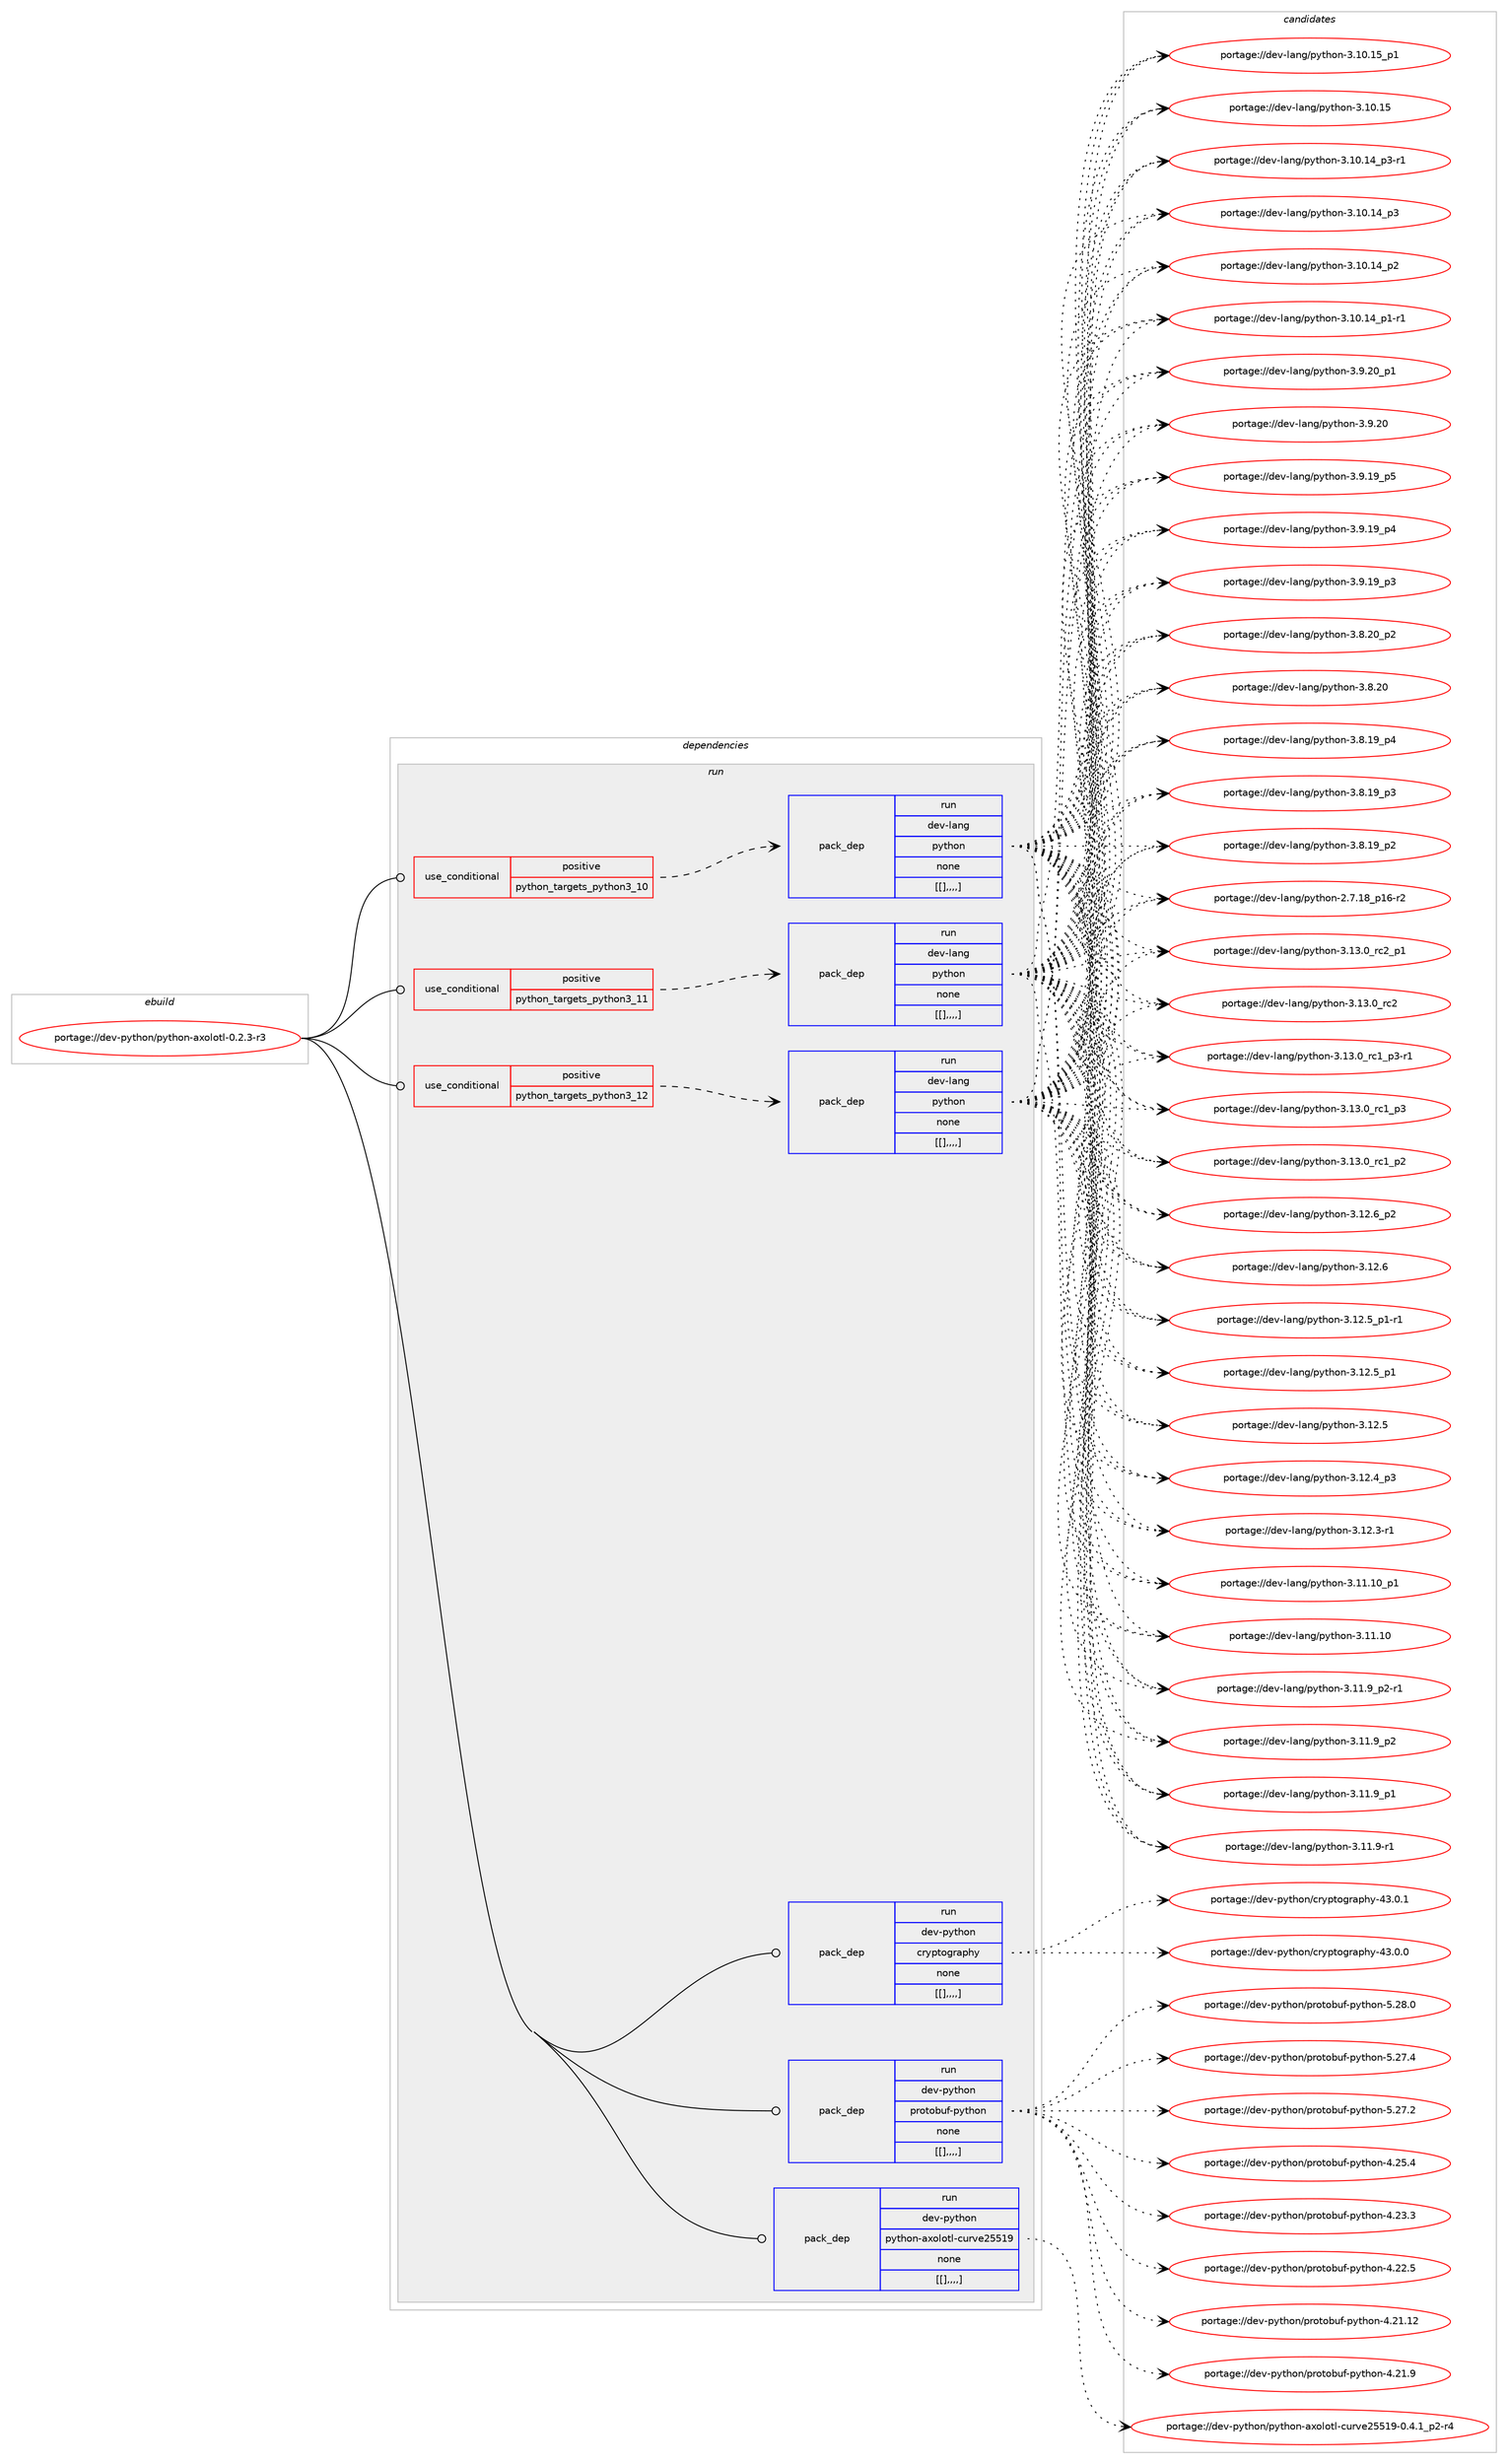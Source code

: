 digraph prolog {

# *************
# Graph options
# *************

newrank=true;
concentrate=true;
compound=true;
graph [rankdir=LR,fontname=Helvetica,fontsize=10,ranksep=1.5];#, ranksep=2.5, nodesep=0.2];
edge  [arrowhead=vee];
node  [fontname=Helvetica,fontsize=10];

# **********
# The ebuild
# **********

subgraph cluster_leftcol {
color=gray;
label=<<i>ebuild</i>>;
id [label="portage://dev-python/python-axolotl-0.2.3-r3", color=red, width=4, href="../dev-python/python-axolotl-0.2.3-r3.svg"];
}

# ****************
# The dependencies
# ****************

subgraph cluster_midcol {
color=gray;
label=<<i>dependencies</i>>;
subgraph cluster_compile {
fillcolor="#eeeeee";
style=filled;
label=<<i>compile</i>>;
}
subgraph cluster_compileandrun {
fillcolor="#eeeeee";
style=filled;
label=<<i>compile and run</i>>;
}
subgraph cluster_run {
fillcolor="#eeeeee";
style=filled;
label=<<i>run</i>>;
subgraph cond39777 {
dependency162740 [label=<<TABLE BORDER="0" CELLBORDER="1" CELLSPACING="0" CELLPADDING="4"><TR><TD ROWSPAN="3" CELLPADDING="10">use_conditional</TD></TR><TR><TD>positive</TD></TR><TR><TD>python_targets_python3_10</TD></TR></TABLE>>, shape=none, color=red];
subgraph pack121710 {
dependency162741 [label=<<TABLE BORDER="0" CELLBORDER="1" CELLSPACING="0" CELLPADDING="4" WIDTH="220"><TR><TD ROWSPAN="6" CELLPADDING="30">pack_dep</TD></TR><TR><TD WIDTH="110">run</TD></TR><TR><TD>dev-lang</TD></TR><TR><TD>python</TD></TR><TR><TD>none</TD></TR><TR><TD>[[],,,,]</TD></TR></TABLE>>, shape=none, color=blue];
}
dependency162740:e -> dependency162741:w [weight=20,style="dashed",arrowhead="vee"];
}
id:e -> dependency162740:w [weight=20,style="solid",arrowhead="odot"];
subgraph cond39778 {
dependency162742 [label=<<TABLE BORDER="0" CELLBORDER="1" CELLSPACING="0" CELLPADDING="4"><TR><TD ROWSPAN="3" CELLPADDING="10">use_conditional</TD></TR><TR><TD>positive</TD></TR><TR><TD>python_targets_python3_11</TD></TR></TABLE>>, shape=none, color=red];
subgraph pack121711 {
dependency162743 [label=<<TABLE BORDER="0" CELLBORDER="1" CELLSPACING="0" CELLPADDING="4" WIDTH="220"><TR><TD ROWSPAN="6" CELLPADDING="30">pack_dep</TD></TR><TR><TD WIDTH="110">run</TD></TR><TR><TD>dev-lang</TD></TR><TR><TD>python</TD></TR><TR><TD>none</TD></TR><TR><TD>[[],,,,]</TD></TR></TABLE>>, shape=none, color=blue];
}
dependency162742:e -> dependency162743:w [weight=20,style="dashed",arrowhead="vee"];
}
id:e -> dependency162742:w [weight=20,style="solid",arrowhead="odot"];
subgraph cond39779 {
dependency162744 [label=<<TABLE BORDER="0" CELLBORDER="1" CELLSPACING="0" CELLPADDING="4"><TR><TD ROWSPAN="3" CELLPADDING="10">use_conditional</TD></TR><TR><TD>positive</TD></TR><TR><TD>python_targets_python3_12</TD></TR></TABLE>>, shape=none, color=red];
subgraph pack121712 {
dependency162745 [label=<<TABLE BORDER="0" CELLBORDER="1" CELLSPACING="0" CELLPADDING="4" WIDTH="220"><TR><TD ROWSPAN="6" CELLPADDING="30">pack_dep</TD></TR><TR><TD WIDTH="110">run</TD></TR><TR><TD>dev-lang</TD></TR><TR><TD>python</TD></TR><TR><TD>none</TD></TR><TR><TD>[[],,,,]</TD></TR></TABLE>>, shape=none, color=blue];
}
dependency162744:e -> dependency162745:w [weight=20,style="dashed",arrowhead="vee"];
}
id:e -> dependency162744:w [weight=20,style="solid",arrowhead="odot"];
subgraph pack121713 {
dependency162746 [label=<<TABLE BORDER="0" CELLBORDER="1" CELLSPACING="0" CELLPADDING="4" WIDTH="220"><TR><TD ROWSPAN="6" CELLPADDING="30">pack_dep</TD></TR><TR><TD WIDTH="110">run</TD></TR><TR><TD>dev-python</TD></TR><TR><TD>cryptography</TD></TR><TR><TD>none</TD></TR><TR><TD>[[],,,,]</TD></TR></TABLE>>, shape=none, color=blue];
}
id:e -> dependency162746:w [weight=20,style="solid",arrowhead="odot"];
subgraph pack121714 {
dependency162747 [label=<<TABLE BORDER="0" CELLBORDER="1" CELLSPACING="0" CELLPADDING="4" WIDTH="220"><TR><TD ROWSPAN="6" CELLPADDING="30">pack_dep</TD></TR><TR><TD WIDTH="110">run</TD></TR><TR><TD>dev-python</TD></TR><TR><TD>protobuf-python</TD></TR><TR><TD>none</TD></TR><TR><TD>[[],,,,]</TD></TR></TABLE>>, shape=none, color=blue];
}
id:e -> dependency162747:w [weight=20,style="solid",arrowhead="odot"];
subgraph pack121715 {
dependency162748 [label=<<TABLE BORDER="0" CELLBORDER="1" CELLSPACING="0" CELLPADDING="4" WIDTH="220"><TR><TD ROWSPAN="6" CELLPADDING="30">pack_dep</TD></TR><TR><TD WIDTH="110">run</TD></TR><TR><TD>dev-python</TD></TR><TR><TD>python-axolotl-curve25519</TD></TR><TR><TD>none</TD></TR><TR><TD>[[],,,,]</TD></TR></TABLE>>, shape=none, color=blue];
}
id:e -> dependency162748:w [weight=20,style="solid",arrowhead="odot"];
}
}

# **************
# The candidates
# **************

subgraph cluster_choices {
rank=same;
color=gray;
label=<<i>candidates</i>>;

subgraph choice121710 {
color=black;
nodesep=1;
choice100101118451089711010347112121116104111110455146495146489511499509511249 [label="portage://dev-lang/python-3.13.0_rc2_p1", color=red, width=4,href="../dev-lang/python-3.13.0_rc2_p1.svg"];
choice10010111845108971101034711212111610411111045514649514648951149950 [label="portage://dev-lang/python-3.13.0_rc2", color=red, width=4,href="../dev-lang/python-3.13.0_rc2.svg"];
choice1001011184510897110103471121211161041111104551464951464895114994995112514511449 [label="portage://dev-lang/python-3.13.0_rc1_p3-r1", color=red, width=4,href="../dev-lang/python-3.13.0_rc1_p3-r1.svg"];
choice100101118451089711010347112121116104111110455146495146489511499499511251 [label="portage://dev-lang/python-3.13.0_rc1_p3", color=red, width=4,href="../dev-lang/python-3.13.0_rc1_p3.svg"];
choice100101118451089711010347112121116104111110455146495146489511499499511250 [label="portage://dev-lang/python-3.13.0_rc1_p2", color=red, width=4,href="../dev-lang/python-3.13.0_rc1_p2.svg"];
choice100101118451089711010347112121116104111110455146495046549511250 [label="portage://dev-lang/python-3.12.6_p2", color=red, width=4,href="../dev-lang/python-3.12.6_p2.svg"];
choice10010111845108971101034711212111610411111045514649504654 [label="portage://dev-lang/python-3.12.6", color=red, width=4,href="../dev-lang/python-3.12.6.svg"];
choice1001011184510897110103471121211161041111104551464950465395112494511449 [label="portage://dev-lang/python-3.12.5_p1-r1", color=red, width=4,href="../dev-lang/python-3.12.5_p1-r1.svg"];
choice100101118451089711010347112121116104111110455146495046539511249 [label="portage://dev-lang/python-3.12.5_p1", color=red, width=4,href="../dev-lang/python-3.12.5_p1.svg"];
choice10010111845108971101034711212111610411111045514649504653 [label="portage://dev-lang/python-3.12.5", color=red, width=4,href="../dev-lang/python-3.12.5.svg"];
choice100101118451089711010347112121116104111110455146495046529511251 [label="portage://dev-lang/python-3.12.4_p3", color=red, width=4,href="../dev-lang/python-3.12.4_p3.svg"];
choice100101118451089711010347112121116104111110455146495046514511449 [label="portage://dev-lang/python-3.12.3-r1", color=red, width=4,href="../dev-lang/python-3.12.3-r1.svg"];
choice10010111845108971101034711212111610411111045514649494649489511249 [label="portage://dev-lang/python-3.11.10_p1", color=red, width=4,href="../dev-lang/python-3.11.10_p1.svg"];
choice1001011184510897110103471121211161041111104551464949464948 [label="portage://dev-lang/python-3.11.10", color=red, width=4,href="../dev-lang/python-3.11.10.svg"];
choice1001011184510897110103471121211161041111104551464949465795112504511449 [label="portage://dev-lang/python-3.11.9_p2-r1", color=red, width=4,href="../dev-lang/python-3.11.9_p2-r1.svg"];
choice100101118451089711010347112121116104111110455146494946579511250 [label="portage://dev-lang/python-3.11.9_p2", color=red, width=4,href="../dev-lang/python-3.11.9_p2.svg"];
choice100101118451089711010347112121116104111110455146494946579511249 [label="portage://dev-lang/python-3.11.9_p1", color=red, width=4,href="../dev-lang/python-3.11.9_p1.svg"];
choice100101118451089711010347112121116104111110455146494946574511449 [label="portage://dev-lang/python-3.11.9-r1", color=red, width=4,href="../dev-lang/python-3.11.9-r1.svg"];
choice10010111845108971101034711212111610411111045514649484649539511249 [label="portage://dev-lang/python-3.10.15_p1", color=red, width=4,href="../dev-lang/python-3.10.15_p1.svg"];
choice1001011184510897110103471121211161041111104551464948464953 [label="portage://dev-lang/python-3.10.15", color=red, width=4,href="../dev-lang/python-3.10.15.svg"];
choice100101118451089711010347112121116104111110455146494846495295112514511449 [label="portage://dev-lang/python-3.10.14_p3-r1", color=red, width=4,href="../dev-lang/python-3.10.14_p3-r1.svg"];
choice10010111845108971101034711212111610411111045514649484649529511251 [label="portage://dev-lang/python-3.10.14_p3", color=red, width=4,href="../dev-lang/python-3.10.14_p3.svg"];
choice10010111845108971101034711212111610411111045514649484649529511250 [label="portage://dev-lang/python-3.10.14_p2", color=red, width=4,href="../dev-lang/python-3.10.14_p2.svg"];
choice100101118451089711010347112121116104111110455146494846495295112494511449 [label="portage://dev-lang/python-3.10.14_p1-r1", color=red, width=4,href="../dev-lang/python-3.10.14_p1-r1.svg"];
choice100101118451089711010347112121116104111110455146574650489511249 [label="portage://dev-lang/python-3.9.20_p1", color=red, width=4,href="../dev-lang/python-3.9.20_p1.svg"];
choice10010111845108971101034711212111610411111045514657465048 [label="portage://dev-lang/python-3.9.20", color=red, width=4,href="../dev-lang/python-3.9.20.svg"];
choice100101118451089711010347112121116104111110455146574649579511253 [label="portage://dev-lang/python-3.9.19_p5", color=red, width=4,href="../dev-lang/python-3.9.19_p5.svg"];
choice100101118451089711010347112121116104111110455146574649579511252 [label="portage://dev-lang/python-3.9.19_p4", color=red, width=4,href="../dev-lang/python-3.9.19_p4.svg"];
choice100101118451089711010347112121116104111110455146574649579511251 [label="portage://dev-lang/python-3.9.19_p3", color=red, width=4,href="../dev-lang/python-3.9.19_p3.svg"];
choice100101118451089711010347112121116104111110455146564650489511250 [label="portage://dev-lang/python-3.8.20_p2", color=red, width=4,href="../dev-lang/python-3.8.20_p2.svg"];
choice10010111845108971101034711212111610411111045514656465048 [label="portage://dev-lang/python-3.8.20", color=red, width=4,href="../dev-lang/python-3.8.20.svg"];
choice100101118451089711010347112121116104111110455146564649579511252 [label="portage://dev-lang/python-3.8.19_p4", color=red, width=4,href="../dev-lang/python-3.8.19_p4.svg"];
choice100101118451089711010347112121116104111110455146564649579511251 [label="portage://dev-lang/python-3.8.19_p3", color=red, width=4,href="../dev-lang/python-3.8.19_p3.svg"];
choice100101118451089711010347112121116104111110455146564649579511250 [label="portage://dev-lang/python-3.8.19_p2", color=red, width=4,href="../dev-lang/python-3.8.19_p2.svg"];
choice100101118451089711010347112121116104111110455046554649569511249544511450 [label="portage://dev-lang/python-2.7.18_p16-r2", color=red, width=4,href="../dev-lang/python-2.7.18_p16-r2.svg"];
dependency162741:e -> choice100101118451089711010347112121116104111110455146495146489511499509511249:w [style=dotted,weight="100"];
dependency162741:e -> choice10010111845108971101034711212111610411111045514649514648951149950:w [style=dotted,weight="100"];
dependency162741:e -> choice1001011184510897110103471121211161041111104551464951464895114994995112514511449:w [style=dotted,weight="100"];
dependency162741:e -> choice100101118451089711010347112121116104111110455146495146489511499499511251:w [style=dotted,weight="100"];
dependency162741:e -> choice100101118451089711010347112121116104111110455146495146489511499499511250:w [style=dotted,weight="100"];
dependency162741:e -> choice100101118451089711010347112121116104111110455146495046549511250:w [style=dotted,weight="100"];
dependency162741:e -> choice10010111845108971101034711212111610411111045514649504654:w [style=dotted,weight="100"];
dependency162741:e -> choice1001011184510897110103471121211161041111104551464950465395112494511449:w [style=dotted,weight="100"];
dependency162741:e -> choice100101118451089711010347112121116104111110455146495046539511249:w [style=dotted,weight="100"];
dependency162741:e -> choice10010111845108971101034711212111610411111045514649504653:w [style=dotted,weight="100"];
dependency162741:e -> choice100101118451089711010347112121116104111110455146495046529511251:w [style=dotted,weight="100"];
dependency162741:e -> choice100101118451089711010347112121116104111110455146495046514511449:w [style=dotted,weight="100"];
dependency162741:e -> choice10010111845108971101034711212111610411111045514649494649489511249:w [style=dotted,weight="100"];
dependency162741:e -> choice1001011184510897110103471121211161041111104551464949464948:w [style=dotted,weight="100"];
dependency162741:e -> choice1001011184510897110103471121211161041111104551464949465795112504511449:w [style=dotted,weight="100"];
dependency162741:e -> choice100101118451089711010347112121116104111110455146494946579511250:w [style=dotted,weight="100"];
dependency162741:e -> choice100101118451089711010347112121116104111110455146494946579511249:w [style=dotted,weight="100"];
dependency162741:e -> choice100101118451089711010347112121116104111110455146494946574511449:w [style=dotted,weight="100"];
dependency162741:e -> choice10010111845108971101034711212111610411111045514649484649539511249:w [style=dotted,weight="100"];
dependency162741:e -> choice1001011184510897110103471121211161041111104551464948464953:w [style=dotted,weight="100"];
dependency162741:e -> choice100101118451089711010347112121116104111110455146494846495295112514511449:w [style=dotted,weight="100"];
dependency162741:e -> choice10010111845108971101034711212111610411111045514649484649529511251:w [style=dotted,weight="100"];
dependency162741:e -> choice10010111845108971101034711212111610411111045514649484649529511250:w [style=dotted,weight="100"];
dependency162741:e -> choice100101118451089711010347112121116104111110455146494846495295112494511449:w [style=dotted,weight="100"];
dependency162741:e -> choice100101118451089711010347112121116104111110455146574650489511249:w [style=dotted,weight="100"];
dependency162741:e -> choice10010111845108971101034711212111610411111045514657465048:w [style=dotted,weight="100"];
dependency162741:e -> choice100101118451089711010347112121116104111110455146574649579511253:w [style=dotted,weight="100"];
dependency162741:e -> choice100101118451089711010347112121116104111110455146574649579511252:w [style=dotted,weight="100"];
dependency162741:e -> choice100101118451089711010347112121116104111110455146574649579511251:w [style=dotted,weight="100"];
dependency162741:e -> choice100101118451089711010347112121116104111110455146564650489511250:w [style=dotted,weight="100"];
dependency162741:e -> choice10010111845108971101034711212111610411111045514656465048:w [style=dotted,weight="100"];
dependency162741:e -> choice100101118451089711010347112121116104111110455146564649579511252:w [style=dotted,weight="100"];
dependency162741:e -> choice100101118451089711010347112121116104111110455146564649579511251:w [style=dotted,weight="100"];
dependency162741:e -> choice100101118451089711010347112121116104111110455146564649579511250:w [style=dotted,weight="100"];
dependency162741:e -> choice100101118451089711010347112121116104111110455046554649569511249544511450:w [style=dotted,weight="100"];
}
subgraph choice121711 {
color=black;
nodesep=1;
choice100101118451089711010347112121116104111110455146495146489511499509511249 [label="portage://dev-lang/python-3.13.0_rc2_p1", color=red, width=4,href="../dev-lang/python-3.13.0_rc2_p1.svg"];
choice10010111845108971101034711212111610411111045514649514648951149950 [label="portage://dev-lang/python-3.13.0_rc2", color=red, width=4,href="../dev-lang/python-3.13.0_rc2.svg"];
choice1001011184510897110103471121211161041111104551464951464895114994995112514511449 [label="portage://dev-lang/python-3.13.0_rc1_p3-r1", color=red, width=4,href="../dev-lang/python-3.13.0_rc1_p3-r1.svg"];
choice100101118451089711010347112121116104111110455146495146489511499499511251 [label="portage://dev-lang/python-3.13.0_rc1_p3", color=red, width=4,href="../dev-lang/python-3.13.0_rc1_p3.svg"];
choice100101118451089711010347112121116104111110455146495146489511499499511250 [label="portage://dev-lang/python-3.13.0_rc1_p2", color=red, width=4,href="../dev-lang/python-3.13.0_rc1_p2.svg"];
choice100101118451089711010347112121116104111110455146495046549511250 [label="portage://dev-lang/python-3.12.6_p2", color=red, width=4,href="../dev-lang/python-3.12.6_p2.svg"];
choice10010111845108971101034711212111610411111045514649504654 [label="portage://dev-lang/python-3.12.6", color=red, width=4,href="../dev-lang/python-3.12.6.svg"];
choice1001011184510897110103471121211161041111104551464950465395112494511449 [label="portage://dev-lang/python-3.12.5_p1-r1", color=red, width=4,href="../dev-lang/python-3.12.5_p1-r1.svg"];
choice100101118451089711010347112121116104111110455146495046539511249 [label="portage://dev-lang/python-3.12.5_p1", color=red, width=4,href="../dev-lang/python-3.12.5_p1.svg"];
choice10010111845108971101034711212111610411111045514649504653 [label="portage://dev-lang/python-3.12.5", color=red, width=4,href="../dev-lang/python-3.12.5.svg"];
choice100101118451089711010347112121116104111110455146495046529511251 [label="portage://dev-lang/python-3.12.4_p3", color=red, width=4,href="../dev-lang/python-3.12.4_p3.svg"];
choice100101118451089711010347112121116104111110455146495046514511449 [label="portage://dev-lang/python-3.12.3-r1", color=red, width=4,href="../dev-lang/python-3.12.3-r1.svg"];
choice10010111845108971101034711212111610411111045514649494649489511249 [label="portage://dev-lang/python-3.11.10_p1", color=red, width=4,href="../dev-lang/python-3.11.10_p1.svg"];
choice1001011184510897110103471121211161041111104551464949464948 [label="portage://dev-lang/python-3.11.10", color=red, width=4,href="../dev-lang/python-3.11.10.svg"];
choice1001011184510897110103471121211161041111104551464949465795112504511449 [label="portage://dev-lang/python-3.11.9_p2-r1", color=red, width=4,href="../dev-lang/python-3.11.9_p2-r1.svg"];
choice100101118451089711010347112121116104111110455146494946579511250 [label="portage://dev-lang/python-3.11.9_p2", color=red, width=4,href="../dev-lang/python-3.11.9_p2.svg"];
choice100101118451089711010347112121116104111110455146494946579511249 [label="portage://dev-lang/python-3.11.9_p1", color=red, width=4,href="../dev-lang/python-3.11.9_p1.svg"];
choice100101118451089711010347112121116104111110455146494946574511449 [label="portage://dev-lang/python-3.11.9-r1", color=red, width=4,href="../dev-lang/python-3.11.9-r1.svg"];
choice10010111845108971101034711212111610411111045514649484649539511249 [label="portage://dev-lang/python-3.10.15_p1", color=red, width=4,href="../dev-lang/python-3.10.15_p1.svg"];
choice1001011184510897110103471121211161041111104551464948464953 [label="portage://dev-lang/python-3.10.15", color=red, width=4,href="../dev-lang/python-3.10.15.svg"];
choice100101118451089711010347112121116104111110455146494846495295112514511449 [label="portage://dev-lang/python-3.10.14_p3-r1", color=red, width=4,href="../dev-lang/python-3.10.14_p3-r1.svg"];
choice10010111845108971101034711212111610411111045514649484649529511251 [label="portage://dev-lang/python-3.10.14_p3", color=red, width=4,href="../dev-lang/python-3.10.14_p3.svg"];
choice10010111845108971101034711212111610411111045514649484649529511250 [label="portage://dev-lang/python-3.10.14_p2", color=red, width=4,href="../dev-lang/python-3.10.14_p2.svg"];
choice100101118451089711010347112121116104111110455146494846495295112494511449 [label="portage://dev-lang/python-3.10.14_p1-r1", color=red, width=4,href="../dev-lang/python-3.10.14_p1-r1.svg"];
choice100101118451089711010347112121116104111110455146574650489511249 [label="portage://dev-lang/python-3.9.20_p1", color=red, width=4,href="../dev-lang/python-3.9.20_p1.svg"];
choice10010111845108971101034711212111610411111045514657465048 [label="portage://dev-lang/python-3.9.20", color=red, width=4,href="../dev-lang/python-3.9.20.svg"];
choice100101118451089711010347112121116104111110455146574649579511253 [label="portage://dev-lang/python-3.9.19_p5", color=red, width=4,href="../dev-lang/python-3.9.19_p5.svg"];
choice100101118451089711010347112121116104111110455146574649579511252 [label="portage://dev-lang/python-3.9.19_p4", color=red, width=4,href="../dev-lang/python-3.9.19_p4.svg"];
choice100101118451089711010347112121116104111110455146574649579511251 [label="portage://dev-lang/python-3.9.19_p3", color=red, width=4,href="../dev-lang/python-3.9.19_p3.svg"];
choice100101118451089711010347112121116104111110455146564650489511250 [label="portage://dev-lang/python-3.8.20_p2", color=red, width=4,href="../dev-lang/python-3.8.20_p2.svg"];
choice10010111845108971101034711212111610411111045514656465048 [label="portage://dev-lang/python-3.8.20", color=red, width=4,href="../dev-lang/python-3.8.20.svg"];
choice100101118451089711010347112121116104111110455146564649579511252 [label="portage://dev-lang/python-3.8.19_p4", color=red, width=4,href="../dev-lang/python-3.8.19_p4.svg"];
choice100101118451089711010347112121116104111110455146564649579511251 [label="portage://dev-lang/python-3.8.19_p3", color=red, width=4,href="../dev-lang/python-3.8.19_p3.svg"];
choice100101118451089711010347112121116104111110455146564649579511250 [label="portage://dev-lang/python-3.8.19_p2", color=red, width=4,href="../dev-lang/python-3.8.19_p2.svg"];
choice100101118451089711010347112121116104111110455046554649569511249544511450 [label="portage://dev-lang/python-2.7.18_p16-r2", color=red, width=4,href="../dev-lang/python-2.7.18_p16-r2.svg"];
dependency162743:e -> choice100101118451089711010347112121116104111110455146495146489511499509511249:w [style=dotted,weight="100"];
dependency162743:e -> choice10010111845108971101034711212111610411111045514649514648951149950:w [style=dotted,weight="100"];
dependency162743:e -> choice1001011184510897110103471121211161041111104551464951464895114994995112514511449:w [style=dotted,weight="100"];
dependency162743:e -> choice100101118451089711010347112121116104111110455146495146489511499499511251:w [style=dotted,weight="100"];
dependency162743:e -> choice100101118451089711010347112121116104111110455146495146489511499499511250:w [style=dotted,weight="100"];
dependency162743:e -> choice100101118451089711010347112121116104111110455146495046549511250:w [style=dotted,weight="100"];
dependency162743:e -> choice10010111845108971101034711212111610411111045514649504654:w [style=dotted,weight="100"];
dependency162743:e -> choice1001011184510897110103471121211161041111104551464950465395112494511449:w [style=dotted,weight="100"];
dependency162743:e -> choice100101118451089711010347112121116104111110455146495046539511249:w [style=dotted,weight="100"];
dependency162743:e -> choice10010111845108971101034711212111610411111045514649504653:w [style=dotted,weight="100"];
dependency162743:e -> choice100101118451089711010347112121116104111110455146495046529511251:w [style=dotted,weight="100"];
dependency162743:e -> choice100101118451089711010347112121116104111110455146495046514511449:w [style=dotted,weight="100"];
dependency162743:e -> choice10010111845108971101034711212111610411111045514649494649489511249:w [style=dotted,weight="100"];
dependency162743:e -> choice1001011184510897110103471121211161041111104551464949464948:w [style=dotted,weight="100"];
dependency162743:e -> choice1001011184510897110103471121211161041111104551464949465795112504511449:w [style=dotted,weight="100"];
dependency162743:e -> choice100101118451089711010347112121116104111110455146494946579511250:w [style=dotted,weight="100"];
dependency162743:e -> choice100101118451089711010347112121116104111110455146494946579511249:w [style=dotted,weight="100"];
dependency162743:e -> choice100101118451089711010347112121116104111110455146494946574511449:w [style=dotted,weight="100"];
dependency162743:e -> choice10010111845108971101034711212111610411111045514649484649539511249:w [style=dotted,weight="100"];
dependency162743:e -> choice1001011184510897110103471121211161041111104551464948464953:w [style=dotted,weight="100"];
dependency162743:e -> choice100101118451089711010347112121116104111110455146494846495295112514511449:w [style=dotted,weight="100"];
dependency162743:e -> choice10010111845108971101034711212111610411111045514649484649529511251:w [style=dotted,weight="100"];
dependency162743:e -> choice10010111845108971101034711212111610411111045514649484649529511250:w [style=dotted,weight="100"];
dependency162743:e -> choice100101118451089711010347112121116104111110455146494846495295112494511449:w [style=dotted,weight="100"];
dependency162743:e -> choice100101118451089711010347112121116104111110455146574650489511249:w [style=dotted,weight="100"];
dependency162743:e -> choice10010111845108971101034711212111610411111045514657465048:w [style=dotted,weight="100"];
dependency162743:e -> choice100101118451089711010347112121116104111110455146574649579511253:w [style=dotted,weight="100"];
dependency162743:e -> choice100101118451089711010347112121116104111110455146574649579511252:w [style=dotted,weight="100"];
dependency162743:e -> choice100101118451089711010347112121116104111110455146574649579511251:w [style=dotted,weight="100"];
dependency162743:e -> choice100101118451089711010347112121116104111110455146564650489511250:w [style=dotted,weight="100"];
dependency162743:e -> choice10010111845108971101034711212111610411111045514656465048:w [style=dotted,weight="100"];
dependency162743:e -> choice100101118451089711010347112121116104111110455146564649579511252:w [style=dotted,weight="100"];
dependency162743:e -> choice100101118451089711010347112121116104111110455146564649579511251:w [style=dotted,weight="100"];
dependency162743:e -> choice100101118451089711010347112121116104111110455146564649579511250:w [style=dotted,weight="100"];
dependency162743:e -> choice100101118451089711010347112121116104111110455046554649569511249544511450:w [style=dotted,weight="100"];
}
subgraph choice121712 {
color=black;
nodesep=1;
choice100101118451089711010347112121116104111110455146495146489511499509511249 [label="portage://dev-lang/python-3.13.0_rc2_p1", color=red, width=4,href="../dev-lang/python-3.13.0_rc2_p1.svg"];
choice10010111845108971101034711212111610411111045514649514648951149950 [label="portage://dev-lang/python-3.13.0_rc2", color=red, width=4,href="../dev-lang/python-3.13.0_rc2.svg"];
choice1001011184510897110103471121211161041111104551464951464895114994995112514511449 [label="portage://dev-lang/python-3.13.0_rc1_p3-r1", color=red, width=4,href="../dev-lang/python-3.13.0_rc1_p3-r1.svg"];
choice100101118451089711010347112121116104111110455146495146489511499499511251 [label="portage://dev-lang/python-3.13.0_rc1_p3", color=red, width=4,href="../dev-lang/python-3.13.0_rc1_p3.svg"];
choice100101118451089711010347112121116104111110455146495146489511499499511250 [label="portage://dev-lang/python-3.13.0_rc1_p2", color=red, width=4,href="../dev-lang/python-3.13.0_rc1_p2.svg"];
choice100101118451089711010347112121116104111110455146495046549511250 [label="portage://dev-lang/python-3.12.6_p2", color=red, width=4,href="../dev-lang/python-3.12.6_p2.svg"];
choice10010111845108971101034711212111610411111045514649504654 [label="portage://dev-lang/python-3.12.6", color=red, width=4,href="../dev-lang/python-3.12.6.svg"];
choice1001011184510897110103471121211161041111104551464950465395112494511449 [label="portage://dev-lang/python-3.12.5_p1-r1", color=red, width=4,href="../dev-lang/python-3.12.5_p1-r1.svg"];
choice100101118451089711010347112121116104111110455146495046539511249 [label="portage://dev-lang/python-3.12.5_p1", color=red, width=4,href="../dev-lang/python-3.12.5_p1.svg"];
choice10010111845108971101034711212111610411111045514649504653 [label="portage://dev-lang/python-3.12.5", color=red, width=4,href="../dev-lang/python-3.12.5.svg"];
choice100101118451089711010347112121116104111110455146495046529511251 [label="portage://dev-lang/python-3.12.4_p3", color=red, width=4,href="../dev-lang/python-3.12.4_p3.svg"];
choice100101118451089711010347112121116104111110455146495046514511449 [label="portage://dev-lang/python-3.12.3-r1", color=red, width=4,href="../dev-lang/python-3.12.3-r1.svg"];
choice10010111845108971101034711212111610411111045514649494649489511249 [label="portage://dev-lang/python-3.11.10_p1", color=red, width=4,href="../dev-lang/python-3.11.10_p1.svg"];
choice1001011184510897110103471121211161041111104551464949464948 [label="portage://dev-lang/python-3.11.10", color=red, width=4,href="../dev-lang/python-3.11.10.svg"];
choice1001011184510897110103471121211161041111104551464949465795112504511449 [label="portage://dev-lang/python-3.11.9_p2-r1", color=red, width=4,href="../dev-lang/python-3.11.9_p2-r1.svg"];
choice100101118451089711010347112121116104111110455146494946579511250 [label="portage://dev-lang/python-3.11.9_p2", color=red, width=4,href="../dev-lang/python-3.11.9_p2.svg"];
choice100101118451089711010347112121116104111110455146494946579511249 [label="portage://dev-lang/python-3.11.9_p1", color=red, width=4,href="../dev-lang/python-3.11.9_p1.svg"];
choice100101118451089711010347112121116104111110455146494946574511449 [label="portage://dev-lang/python-3.11.9-r1", color=red, width=4,href="../dev-lang/python-3.11.9-r1.svg"];
choice10010111845108971101034711212111610411111045514649484649539511249 [label="portage://dev-lang/python-3.10.15_p1", color=red, width=4,href="../dev-lang/python-3.10.15_p1.svg"];
choice1001011184510897110103471121211161041111104551464948464953 [label="portage://dev-lang/python-3.10.15", color=red, width=4,href="../dev-lang/python-3.10.15.svg"];
choice100101118451089711010347112121116104111110455146494846495295112514511449 [label="portage://dev-lang/python-3.10.14_p3-r1", color=red, width=4,href="../dev-lang/python-3.10.14_p3-r1.svg"];
choice10010111845108971101034711212111610411111045514649484649529511251 [label="portage://dev-lang/python-3.10.14_p3", color=red, width=4,href="../dev-lang/python-3.10.14_p3.svg"];
choice10010111845108971101034711212111610411111045514649484649529511250 [label="portage://dev-lang/python-3.10.14_p2", color=red, width=4,href="../dev-lang/python-3.10.14_p2.svg"];
choice100101118451089711010347112121116104111110455146494846495295112494511449 [label="portage://dev-lang/python-3.10.14_p1-r1", color=red, width=4,href="../dev-lang/python-3.10.14_p1-r1.svg"];
choice100101118451089711010347112121116104111110455146574650489511249 [label="portage://dev-lang/python-3.9.20_p1", color=red, width=4,href="../dev-lang/python-3.9.20_p1.svg"];
choice10010111845108971101034711212111610411111045514657465048 [label="portage://dev-lang/python-3.9.20", color=red, width=4,href="../dev-lang/python-3.9.20.svg"];
choice100101118451089711010347112121116104111110455146574649579511253 [label="portage://dev-lang/python-3.9.19_p5", color=red, width=4,href="../dev-lang/python-3.9.19_p5.svg"];
choice100101118451089711010347112121116104111110455146574649579511252 [label="portage://dev-lang/python-3.9.19_p4", color=red, width=4,href="../dev-lang/python-3.9.19_p4.svg"];
choice100101118451089711010347112121116104111110455146574649579511251 [label="portage://dev-lang/python-3.9.19_p3", color=red, width=4,href="../dev-lang/python-3.9.19_p3.svg"];
choice100101118451089711010347112121116104111110455146564650489511250 [label="portage://dev-lang/python-3.8.20_p2", color=red, width=4,href="../dev-lang/python-3.8.20_p2.svg"];
choice10010111845108971101034711212111610411111045514656465048 [label="portage://dev-lang/python-3.8.20", color=red, width=4,href="../dev-lang/python-3.8.20.svg"];
choice100101118451089711010347112121116104111110455146564649579511252 [label="portage://dev-lang/python-3.8.19_p4", color=red, width=4,href="../dev-lang/python-3.8.19_p4.svg"];
choice100101118451089711010347112121116104111110455146564649579511251 [label="portage://dev-lang/python-3.8.19_p3", color=red, width=4,href="../dev-lang/python-3.8.19_p3.svg"];
choice100101118451089711010347112121116104111110455146564649579511250 [label="portage://dev-lang/python-3.8.19_p2", color=red, width=4,href="../dev-lang/python-3.8.19_p2.svg"];
choice100101118451089711010347112121116104111110455046554649569511249544511450 [label="portage://dev-lang/python-2.7.18_p16-r2", color=red, width=4,href="../dev-lang/python-2.7.18_p16-r2.svg"];
dependency162745:e -> choice100101118451089711010347112121116104111110455146495146489511499509511249:w [style=dotted,weight="100"];
dependency162745:e -> choice10010111845108971101034711212111610411111045514649514648951149950:w [style=dotted,weight="100"];
dependency162745:e -> choice1001011184510897110103471121211161041111104551464951464895114994995112514511449:w [style=dotted,weight="100"];
dependency162745:e -> choice100101118451089711010347112121116104111110455146495146489511499499511251:w [style=dotted,weight="100"];
dependency162745:e -> choice100101118451089711010347112121116104111110455146495146489511499499511250:w [style=dotted,weight="100"];
dependency162745:e -> choice100101118451089711010347112121116104111110455146495046549511250:w [style=dotted,weight="100"];
dependency162745:e -> choice10010111845108971101034711212111610411111045514649504654:w [style=dotted,weight="100"];
dependency162745:e -> choice1001011184510897110103471121211161041111104551464950465395112494511449:w [style=dotted,weight="100"];
dependency162745:e -> choice100101118451089711010347112121116104111110455146495046539511249:w [style=dotted,weight="100"];
dependency162745:e -> choice10010111845108971101034711212111610411111045514649504653:w [style=dotted,weight="100"];
dependency162745:e -> choice100101118451089711010347112121116104111110455146495046529511251:w [style=dotted,weight="100"];
dependency162745:e -> choice100101118451089711010347112121116104111110455146495046514511449:w [style=dotted,weight="100"];
dependency162745:e -> choice10010111845108971101034711212111610411111045514649494649489511249:w [style=dotted,weight="100"];
dependency162745:e -> choice1001011184510897110103471121211161041111104551464949464948:w [style=dotted,weight="100"];
dependency162745:e -> choice1001011184510897110103471121211161041111104551464949465795112504511449:w [style=dotted,weight="100"];
dependency162745:e -> choice100101118451089711010347112121116104111110455146494946579511250:w [style=dotted,weight="100"];
dependency162745:e -> choice100101118451089711010347112121116104111110455146494946579511249:w [style=dotted,weight="100"];
dependency162745:e -> choice100101118451089711010347112121116104111110455146494946574511449:w [style=dotted,weight="100"];
dependency162745:e -> choice10010111845108971101034711212111610411111045514649484649539511249:w [style=dotted,weight="100"];
dependency162745:e -> choice1001011184510897110103471121211161041111104551464948464953:w [style=dotted,weight="100"];
dependency162745:e -> choice100101118451089711010347112121116104111110455146494846495295112514511449:w [style=dotted,weight="100"];
dependency162745:e -> choice10010111845108971101034711212111610411111045514649484649529511251:w [style=dotted,weight="100"];
dependency162745:e -> choice10010111845108971101034711212111610411111045514649484649529511250:w [style=dotted,weight="100"];
dependency162745:e -> choice100101118451089711010347112121116104111110455146494846495295112494511449:w [style=dotted,weight="100"];
dependency162745:e -> choice100101118451089711010347112121116104111110455146574650489511249:w [style=dotted,weight="100"];
dependency162745:e -> choice10010111845108971101034711212111610411111045514657465048:w [style=dotted,weight="100"];
dependency162745:e -> choice100101118451089711010347112121116104111110455146574649579511253:w [style=dotted,weight="100"];
dependency162745:e -> choice100101118451089711010347112121116104111110455146574649579511252:w [style=dotted,weight="100"];
dependency162745:e -> choice100101118451089711010347112121116104111110455146574649579511251:w [style=dotted,weight="100"];
dependency162745:e -> choice100101118451089711010347112121116104111110455146564650489511250:w [style=dotted,weight="100"];
dependency162745:e -> choice10010111845108971101034711212111610411111045514656465048:w [style=dotted,weight="100"];
dependency162745:e -> choice100101118451089711010347112121116104111110455146564649579511252:w [style=dotted,weight="100"];
dependency162745:e -> choice100101118451089711010347112121116104111110455146564649579511251:w [style=dotted,weight="100"];
dependency162745:e -> choice100101118451089711010347112121116104111110455146564649579511250:w [style=dotted,weight="100"];
dependency162745:e -> choice100101118451089711010347112121116104111110455046554649569511249544511450:w [style=dotted,weight="100"];
}
subgraph choice121713 {
color=black;
nodesep=1;
choice1001011184511212111610411111047991141211121161111031149711210412145525146484649 [label="portage://dev-python/cryptography-43.0.1", color=red, width=4,href="../dev-python/cryptography-43.0.1.svg"];
choice1001011184511212111610411111047991141211121161111031149711210412145525146484648 [label="portage://dev-python/cryptography-43.0.0", color=red, width=4,href="../dev-python/cryptography-43.0.0.svg"];
dependency162746:e -> choice1001011184511212111610411111047991141211121161111031149711210412145525146484649:w [style=dotted,weight="100"];
dependency162746:e -> choice1001011184511212111610411111047991141211121161111031149711210412145525146484648:w [style=dotted,weight="100"];
}
subgraph choice121714 {
color=black;
nodesep=1;
choice1001011184511212111610411111047112114111116111981171024511212111610411111045534650564648 [label="portage://dev-python/protobuf-python-5.28.0", color=red, width=4,href="../dev-python/protobuf-python-5.28.0.svg"];
choice1001011184511212111610411111047112114111116111981171024511212111610411111045534650554652 [label="portage://dev-python/protobuf-python-5.27.4", color=red, width=4,href="../dev-python/protobuf-python-5.27.4.svg"];
choice1001011184511212111610411111047112114111116111981171024511212111610411111045534650554650 [label="portage://dev-python/protobuf-python-5.27.2", color=red, width=4,href="../dev-python/protobuf-python-5.27.2.svg"];
choice1001011184511212111610411111047112114111116111981171024511212111610411111045524650534652 [label="portage://dev-python/protobuf-python-4.25.4", color=red, width=4,href="../dev-python/protobuf-python-4.25.4.svg"];
choice1001011184511212111610411111047112114111116111981171024511212111610411111045524650514651 [label="portage://dev-python/protobuf-python-4.23.3", color=red, width=4,href="../dev-python/protobuf-python-4.23.3.svg"];
choice1001011184511212111610411111047112114111116111981171024511212111610411111045524650504653 [label="portage://dev-python/protobuf-python-4.22.5", color=red, width=4,href="../dev-python/protobuf-python-4.22.5.svg"];
choice100101118451121211161041111104711211411111611198117102451121211161041111104552465049464950 [label="portage://dev-python/protobuf-python-4.21.12", color=red, width=4,href="../dev-python/protobuf-python-4.21.12.svg"];
choice1001011184511212111610411111047112114111116111981171024511212111610411111045524650494657 [label="portage://dev-python/protobuf-python-4.21.9", color=red, width=4,href="../dev-python/protobuf-python-4.21.9.svg"];
dependency162747:e -> choice1001011184511212111610411111047112114111116111981171024511212111610411111045534650564648:w [style=dotted,weight="100"];
dependency162747:e -> choice1001011184511212111610411111047112114111116111981171024511212111610411111045534650554652:w [style=dotted,weight="100"];
dependency162747:e -> choice1001011184511212111610411111047112114111116111981171024511212111610411111045534650554650:w [style=dotted,weight="100"];
dependency162747:e -> choice1001011184511212111610411111047112114111116111981171024511212111610411111045524650534652:w [style=dotted,weight="100"];
dependency162747:e -> choice1001011184511212111610411111047112114111116111981171024511212111610411111045524650514651:w [style=dotted,weight="100"];
dependency162747:e -> choice1001011184511212111610411111047112114111116111981171024511212111610411111045524650504653:w [style=dotted,weight="100"];
dependency162747:e -> choice100101118451121211161041111104711211411111611198117102451121211161041111104552465049464950:w [style=dotted,weight="100"];
dependency162747:e -> choice1001011184511212111610411111047112114111116111981171024511212111610411111045524650494657:w [style=dotted,weight="100"];
}
subgraph choice121715 {
color=black;
nodesep=1;
choice100101118451121211161041111104711212111610411111045971201111081111161084599117114118101505353495745484652464995112504511452 [label="portage://dev-python/python-axolotl-curve25519-0.4.1_p2-r4", color=red, width=4,href="../dev-python/python-axolotl-curve25519-0.4.1_p2-r4.svg"];
dependency162748:e -> choice100101118451121211161041111104711212111610411111045971201111081111161084599117114118101505353495745484652464995112504511452:w [style=dotted,weight="100"];
}
}

}
